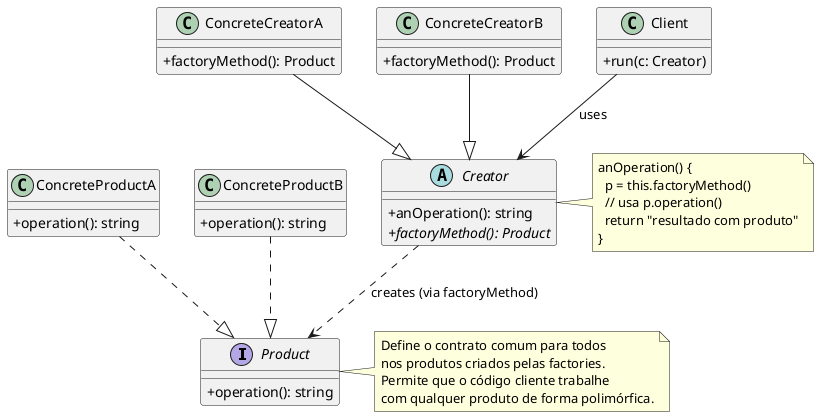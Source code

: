 @startuml
' Factory Method - generic model
skinparam classAttributeIconSize 0

' Interface / Abstract Product
interface Product {
  + operation(): string
}

' Concrete Products
class ConcreteProductA {
  + operation(): string
}
class ConcreteProductB {
  + operation(): string
}

ConcreteProductA ..|> Product
ConcreteProductB ..|> Product

' Creator (abstract) with factoryMethod()
abstract class Creator {
  + anOperation(): string
  {abstract} + factoryMethod(): Product
}

' Concrete Creators override factoryMethod()
class ConcreteCreatorA {
  + factoryMethod(): Product
}
class ConcreteCreatorB {
  + factoryMethod(): Product
}

ConcreteCreatorA --|> Creator
ConcreteCreatorB --|> Creator

' Client that depends on Creator abstraction (uses Creator.anOperation())
class Client {
  + run(c: Creator)
}

Client --> Creator : uses

' Detail: Creator.anOperation() calls factoryMethod() and works with Product
note right of Creator
  anOperation() {
    p = this.factoryMethod()
    // usa p.operation()
    return "resultado com produto"
  }
end note

' optional: multiplicity or dependency lines to show returned product usage
Creator ..> Product : creates (via factoryMethod)

 note right of Product 
    Define o contrato comum para todos
    nos produtos criados pelas factories.
    Permite que o código cliente trabalhe
    com qualquer produto de forma polimórfica.
 end note    
    
@enduml
